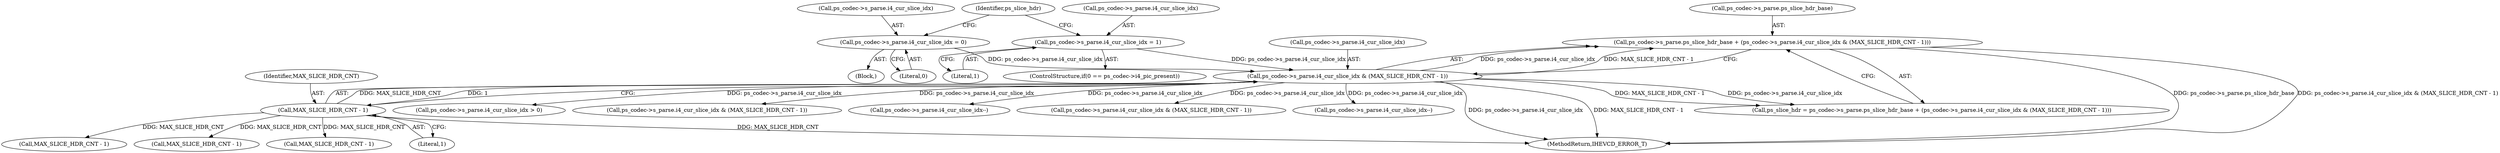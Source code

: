 digraph "0_Android_913d9e8d93d6b81bb8eac3fc2c1426651f5b259d@pointer" {
"1000400" [label="(Call,ps_codec->s_parse.ps_slice_hdr_base + (ps_codec->s_parse.i4_cur_slice_idx & (MAX_SLICE_HDR_CNT - 1)))"];
"1000406" [label="(Call,ps_codec->s_parse.i4_cur_slice_idx & (MAX_SLICE_HDR_CNT - 1))"];
"1000376" [label="(Call,ps_codec->s_parse.i4_cur_slice_idx = 0)"];
"1000391" [label="(Call,ps_codec->s_parse.i4_cur_slice_idx = 1)"];
"1000412" [label="(Call,MAX_SLICE_HDR_CNT - 1)"];
"1000385" [label="(ControlStructure,if(0 == ps_codec->i4_pic_present))"];
"1000382" [label="(Literal,0)"];
"1002527" [label="(Call,MAX_SLICE_HDR_CNT - 1)"];
"1002620" [label="(MethodReturn,IHEVCD_ERROR_T)"];
"1000391" [label="(Call,ps_codec->s_parse.i4_cur_slice_idx = 1)"];
"1000401" [label="(Call,ps_codec->s_parse.ps_slice_hdr_base)"];
"1000392" [label="(Call,ps_codec->s_parse.i4_cur_slice_idx)"];
"1000375" [label="(Block,)"];
"1000447" [label="(Call,MAX_SLICE_HDR_CNT - 1)"];
"1000413" [label="(Identifier,MAX_SLICE_HDR_CNT)"];
"1000431" [label="(Call,ps_codec->s_parse.i4_cur_slice_idx > 0)"];
"1000407" [label="(Call,ps_codec->s_parse.i4_cur_slice_idx)"];
"1000376" [label="(Call,ps_codec->s_parse.i4_cur_slice_idx = 0)"];
"1000398" [label="(Call,ps_slice_hdr = ps_codec->s_parse.ps_slice_hdr_base + (ps_codec->s_parse.i4_cur_slice_idx & (MAX_SLICE_HDR_CNT - 1)))"];
"1000441" [label="(Call,ps_codec->s_parse.i4_cur_slice_idx & (MAX_SLICE_HDR_CNT - 1))"];
"1000406" [label="(Call,ps_codec->s_parse.i4_cur_slice_idx & (MAX_SLICE_HDR_CNT - 1))"];
"1000377" [label="(Call,ps_codec->s_parse.i4_cur_slice_idx)"];
"1001772" [label="(Call,ps_codec->s_parse.i4_cur_slice_idx--)"];
"1000400" [label="(Call,ps_codec->s_parse.ps_slice_hdr_base + (ps_codec->s_parse.i4_cur_slice_idx & (MAX_SLICE_HDR_CNT - 1)))"];
"1002521" [label="(Call,ps_codec->s_parse.i4_cur_slice_idx & (MAX_SLICE_HDR_CNT - 1))"];
"1000414" [label="(Literal,1)"];
"1000397" [label="(Literal,1)"];
"1001713" [label="(Call,ps_codec->s_parse.i4_cur_slice_idx--)"];
"1001809" [label="(Call,MAX_SLICE_HDR_CNT - 1)"];
"1000412" [label="(Call,MAX_SLICE_HDR_CNT - 1)"];
"1000399" [label="(Identifier,ps_slice_hdr)"];
"1000400" -> "1000398"  [label="AST: "];
"1000400" -> "1000406"  [label="CFG: "];
"1000401" -> "1000400"  [label="AST: "];
"1000406" -> "1000400"  [label="AST: "];
"1000398" -> "1000400"  [label="CFG: "];
"1000400" -> "1002620"  [label="DDG: ps_codec->s_parse.ps_slice_hdr_base"];
"1000400" -> "1002620"  [label="DDG: ps_codec->s_parse.i4_cur_slice_idx & (MAX_SLICE_HDR_CNT - 1)"];
"1000406" -> "1000400"  [label="DDG: ps_codec->s_parse.i4_cur_slice_idx"];
"1000406" -> "1000400"  [label="DDG: MAX_SLICE_HDR_CNT - 1"];
"1000406" -> "1000412"  [label="CFG: "];
"1000407" -> "1000406"  [label="AST: "];
"1000412" -> "1000406"  [label="AST: "];
"1000406" -> "1002620"  [label="DDG: MAX_SLICE_HDR_CNT - 1"];
"1000406" -> "1002620"  [label="DDG: ps_codec->s_parse.i4_cur_slice_idx"];
"1000406" -> "1000398"  [label="DDG: ps_codec->s_parse.i4_cur_slice_idx"];
"1000406" -> "1000398"  [label="DDG: MAX_SLICE_HDR_CNT - 1"];
"1000376" -> "1000406"  [label="DDG: ps_codec->s_parse.i4_cur_slice_idx"];
"1000391" -> "1000406"  [label="DDG: ps_codec->s_parse.i4_cur_slice_idx"];
"1000412" -> "1000406"  [label="DDG: MAX_SLICE_HDR_CNT"];
"1000412" -> "1000406"  [label="DDG: 1"];
"1000406" -> "1000431"  [label="DDG: ps_codec->s_parse.i4_cur_slice_idx"];
"1000406" -> "1000441"  [label="DDG: ps_codec->s_parse.i4_cur_slice_idx"];
"1000406" -> "1001713"  [label="DDG: ps_codec->s_parse.i4_cur_slice_idx"];
"1000406" -> "1001772"  [label="DDG: ps_codec->s_parse.i4_cur_slice_idx"];
"1000406" -> "1002521"  [label="DDG: ps_codec->s_parse.i4_cur_slice_idx"];
"1000376" -> "1000375"  [label="AST: "];
"1000376" -> "1000382"  [label="CFG: "];
"1000377" -> "1000376"  [label="AST: "];
"1000382" -> "1000376"  [label="AST: "];
"1000399" -> "1000376"  [label="CFG: "];
"1000391" -> "1000385"  [label="AST: "];
"1000391" -> "1000397"  [label="CFG: "];
"1000392" -> "1000391"  [label="AST: "];
"1000397" -> "1000391"  [label="AST: "];
"1000399" -> "1000391"  [label="CFG: "];
"1000412" -> "1000414"  [label="CFG: "];
"1000413" -> "1000412"  [label="AST: "];
"1000414" -> "1000412"  [label="AST: "];
"1000412" -> "1002620"  [label="DDG: MAX_SLICE_HDR_CNT"];
"1000412" -> "1000447"  [label="DDG: MAX_SLICE_HDR_CNT"];
"1000412" -> "1001809"  [label="DDG: MAX_SLICE_HDR_CNT"];
"1000412" -> "1002527"  [label="DDG: MAX_SLICE_HDR_CNT"];
}
